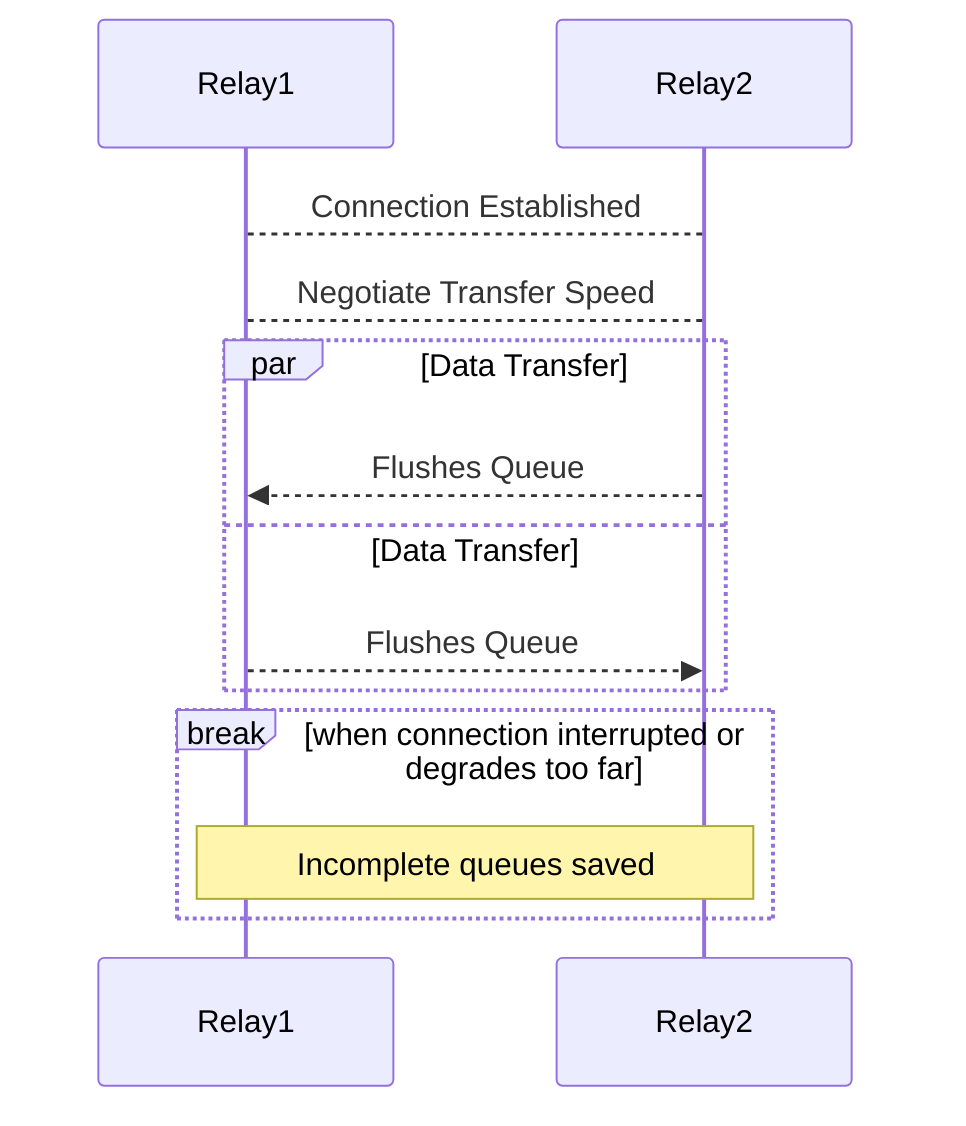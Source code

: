 sequenceDiagram
    Relay1-->Relay2: Connection Established
    Relay1-->Relay2: Negotiate Transfer Speed
    par Data Transfer
    Relay2-->>Relay1: Flushes Queue
    and Data Transfer
    Relay1-->>Relay2: Flushes Queue
    end
    break when connection interrupted or degrades too far
    Note over Relay1,Relay2: Incomplete queues saved
    end